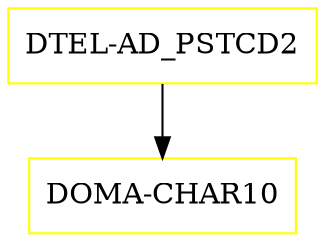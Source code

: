 digraph G {
  "DTEL-AD_PSTCD2" [shape=box,color=yellow];
  "DOMA-CHAR10" [shape=box,color=yellow,URL="./DOMA_CHAR10.html"];
  "DTEL-AD_PSTCD2" -> "DOMA-CHAR10";
}
